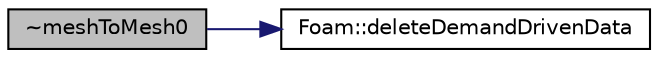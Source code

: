 digraph "~meshToMesh0"
{
  bgcolor="transparent";
  edge [fontname="Helvetica",fontsize="10",labelfontname="Helvetica",labelfontsize="10"];
  node [fontname="Helvetica",fontsize="10",shape=record];
  rankdir="LR";
  Node1 [label="~meshToMesh0",height=0.2,width=0.4,color="black", fillcolor="grey75", style="filled", fontcolor="black"];
  Node1 -> Node2 [color="midnightblue",fontsize="10",style="solid",fontname="Helvetica"];
  Node2 [label="Foam::deleteDemandDrivenData",height=0.2,width=0.4,color="black",URL="$a10979.html#a676ff999562d389fd174d693e17d230a"];
}
